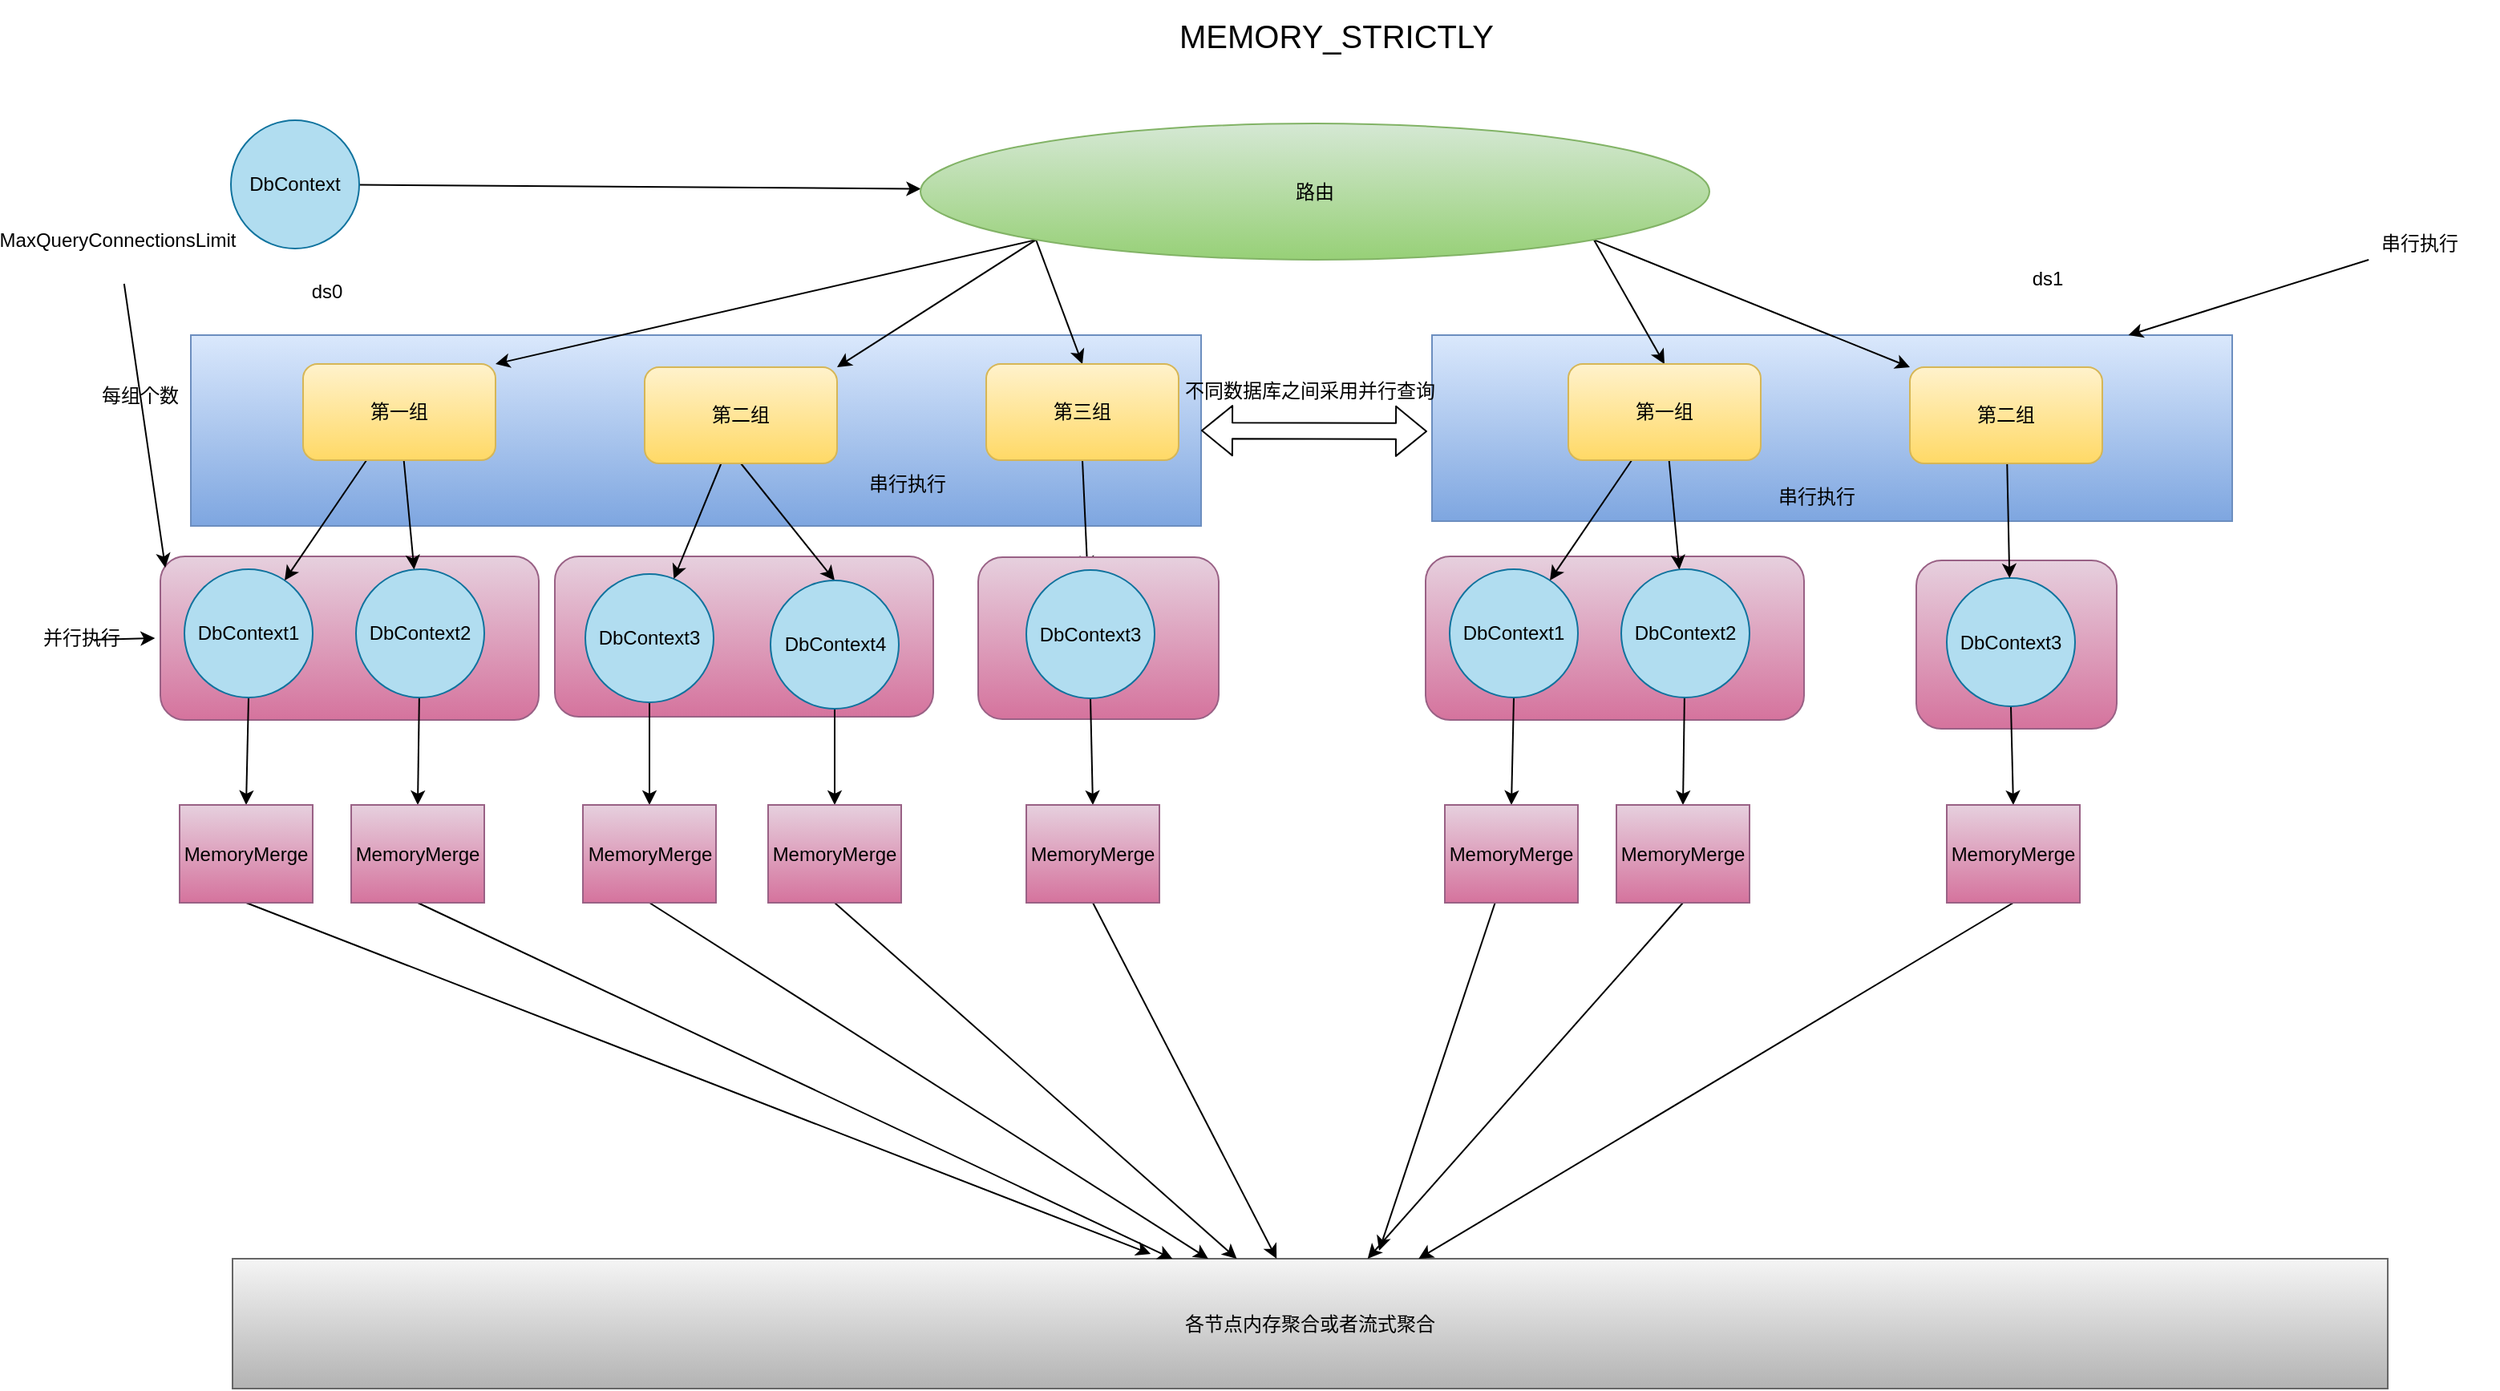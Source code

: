 <mxfile>
    <diagram id="KxxCYpZG0IE6xKD5vY3F" name="第 1 页">
        <mxGraphModel dx="1134" dy="760" grid="0" gridSize="10" guides="1" tooltips="1" connect="1" arrows="1" fold="1" page="1" pageScale="1" pageWidth="827" pageHeight="1169" background="#ffffff" math="0" shadow="0">
            <root>
                <mxCell id="0"/>
                <mxCell id="1" parent="0"/>
                <mxCell id="103" value="" style="rounded=0;whiteSpace=wrap;html=1;gradientColor=#7ea6e0;fillColor=#dae8fc;strokeColor=#6c8ebf;" parent="1" vertex="1">
                    <mxGeometry x="902" y="323" width="499" height="116" as="geometry"/>
                </mxCell>
                <mxCell id="27" value="" style="rounded=1;whiteSpace=wrap;html=1;gradientColor=#d5739d;fillColor=#e6d0de;strokeColor=#996185;" parent="1" vertex="1">
                    <mxGeometry x="355" y="461" width="236" height="100" as="geometry"/>
                </mxCell>
                <mxCell id="25" value="" style="rounded=1;whiteSpace=wrap;html=1;gradientColor=#d5739d;fillColor=#e6d0de;strokeColor=#996185;" parent="1" vertex="1">
                    <mxGeometry x="109" y="461" width="236" height="102" as="geometry"/>
                </mxCell>
                <mxCell id="22" value="" style="rounded=0;whiteSpace=wrap;html=1;gradientColor=#7ea6e0;fillColor=#dae8fc;strokeColor=#6c8ebf;" parent="1" vertex="1">
                    <mxGeometry x="128" y="323" width="630" height="119" as="geometry"/>
                </mxCell>
                <mxCell id="15" style="edgeStyle=none;html=1;strokeColor=#000000;" parent="1" source="2" target="9" edge="1">
                    <mxGeometry relative="1" as="geometry"/>
                </mxCell>
                <mxCell id="2" value="&lt;font color=&quot;#000000&quot;&gt;DbContext&lt;/font&gt;" style="ellipse;whiteSpace=wrap;html=1;aspect=fixed;fillColor=#b1ddf0;strokeColor=#10739e;" parent="1" vertex="1">
                    <mxGeometry x="153" y="189" width="80" height="80" as="geometry"/>
                </mxCell>
                <mxCell id="155" style="edgeStyle=none;html=1;exitX=0;exitY=1;exitDx=0;exitDy=0;entryX=1;entryY=0;entryDx=0;entryDy=0;strokeColor=#000000;" parent="1" source="9" target="13" edge="1">
                    <mxGeometry relative="1" as="geometry"/>
                </mxCell>
                <mxCell id="156" style="edgeStyle=none;html=1;exitX=0;exitY=1;exitDx=0;exitDy=0;entryX=1;entryY=0;entryDx=0;entryDy=0;strokeColor=#000000;" parent="1" source="9" target="14" edge="1">
                    <mxGeometry relative="1" as="geometry"/>
                </mxCell>
                <mxCell id="158" style="edgeStyle=none;html=1;exitX=0;exitY=1;exitDx=0;exitDy=0;entryX=0.5;entryY=0;entryDx=0;entryDy=0;strokeColor=#000000;" parent="1" source="9" target="64" edge="1">
                    <mxGeometry relative="1" as="geometry"/>
                </mxCell>
                <mxCell id="159" style="edgeStyle=none;html=1;exitX=1;exitY=1;exitDx=0;exitDy=0;entryX=0.5;entryY=0;entryDx=0;entryDy=0;strokeColor=#000000;" parent="1" source="9" target="118" edge="1">
                    <mxGeometry relative="1" as="geometry"/>
                </mxCell>
                <mxCell id="160" style="edgeStyle=none;html=1;exitX=1;exitY=1;exitDx=0;exitDy=0;entryX=0;entryY=0;entryDx=0;entryDy=0;strokeColor=#000000;" parent="1" source="9" target="121" edge="1">
                    <mxGeometry relative="1" as="geometry"/>
                </mxCell>
                <mxCell id="9" value="&lt;font color=&quot;#000000&quot;&gt;路由&lt;/font&gt;" style="ellipse;whiteSpace=wrap;html=1;gradientColor=#97d077;fillColor=#d5e8d4;strokeColor=#82b366;" parent="1" vertex="1">
                    <mxGeometry x="583" y="191" width="492" height="85" as="geometry"/>
                </mxCell>
                <mxCell id="80" style="edgeStyle=none;html=1;exitX=0.5;exitY=1;exitDx=0;exitDy=0;entryX=0.5;entryY=0;entryDx=0;entryDy=0;strokeColor=#000000;" parent="1" source="10" target="77" edge="1">
                    <mxGeometry relative="1" as="geometry"/>
                </mxCell>
                <mxCell id="10" value="&lt;font color=&quot;#000000&quot;&gt;DbContext1&lt;/font&gt;" style="ellipse;whiteSpace=wrap;html=1;aspect=fixed;fillColor=#b1ddf0;strokeColor=#10739e;" parent="1" vertex="1">
                    <mxGeometry x="124" y="469" width="80" height="80" as="geometry"/>
                </mxCell>
                <mxCell id="79" style="edgeStyle=none;html=1;entryX=0.5;entryY=0;entryDx=0;entryDy=0;strokeColor=#000000;" parent="1" source="11" target="78" edge="1">
                    <mxGeometry relative="1" as="geometry"/>
                </mxCell>
                <mxCell id="11" value="&lt;font color=&quot;#000000&quot;&gt;DbContext2&lt;/font&gt;" style="ellipse;whiteSpace=wrap;html=1;aspect=fixed;fillColor=#b1ddf0;strokeColor=#10739e;" parent="1" vertex="1">
                    <mxGeometry x="231" y="469" width="80" height="80" as="geometry"/>
                </mxCell>
                <mxCell id="88" style="edgeStyle=none;html=1;exitX=0.5;exitY=1;exitDx=0;exitDy=0;entryX=0.5;entryY=0;entryDx=0;entryDy=0;strokeColor=#000000;" parent="1" source="12" target="85" edge="1">
                    <mxGeometry relative="1" as="geometry"/>
                </mxCell>
                <mxCell id="12" value="&lt;font color=&quot;#000000&quot;&gt;DbContext3&lt;/font&gt;" style="ellipse;whiteSpace=wrap;html=1;aspect=fixed;fillColor=#b1ddf0;strokeColor=#10739e;" parent="1" vertex="1">
                    <mxGeometry x="374" y="472" width="80" height="80" as="geometry"/>
                </mxCell>
                <mxCell id="18" style="edgeStyle=none;html=1;strokeColor=#000000;" parent="1" source="13" target="10" edge="1">
                    <mxGeometry relative="1" as="geometry"/>
                </mxCell>
                <mxCell id="19" style="edgeStyle=none;html=1;strokeColor=#000000;" parent="1" source="13" target="11" edge="1">
                    <mxGeometry relative="1" as="geometry"/>
                </mxCell>
                <mxCell id="13" value="&lt;font color=&quot;#000000&quot;&gt;第一组&lt;/font&gt;" style="rounded=1;whiteSpace=wrap;html=1;gradientColor=#ffd966;fillColor=#fff2cc;strokeColor=#d6b656;" parent="1" vertex="1">
                    <mxGeometry x="198" y="341" width="120" height="60" as="geometry"/>
                </mxCell>
                <mxCell id="20" style="edgeStyle=none;html=1;strokeColor=#000000;" parent="1" source="14" target="12" edge="1">
                    <mxGeometry relative="1" as="geometry"/>
                </mxCell>
                <mxCell id="72" style="edgeStyle=none;html=1;exitX=0.5;exitY=1;exitDx=0;exitDy=0;entryX=0.5;entryY=0;entryDx=0;entryDy=0;strokeColor=#000000;" parent="1" source="14" target="71" edge="1">
                    <mxGeometry relative="1" as="geometry"/>
                </mxCell>
                <mxCell id="14" value="&lt;font color=&quot;#000000&quot;&gt;第二组&lt;/font&gt;" style="rounded=1;whiteSpace=wrap;html=1;gradientColor=#ffd966;fillColor=#fff2cc;strokeColor=#d6b656;" parent="1" vertex="1">
                    <mxGeometry x="411" y="343" width="120" height="60" as="geometry"/>
                </mxCell>
                <mxCell id="23" value="&lt;font color=&quot;#000000&quot;&gt;串行执行&lt;/font&gt;" style="text;html=1;strokeColor=none;fillColor=none;align=center;verticalAlign=middle;whiteSpace=wrap;rounded=0;" parent="1" vertex="1">
                    <mxGeometry x="526" y="406" width="98" height="20" as="geometry"/>
                </mxCell>
                <mxCell id="36" value="&lt;font color=&quot;#000000&quot;&gt;各节点内存聚合或者流式聚合&lt;/font&gt;" style="rounded=0;whiteSpace=wrap;html=1;gradientColor=#b3b3b3;fillColor=#f5f5f5;strokeColor=#666666;" parent="1" vertex="1">
                    <mxGeometry x="154" y="899" width="1344" height="81" as="geometry"/>
                </mxCell>
                <mxCell id="73" style="edgeStyle=none;html=1;exitX=0.5;exitY=1;exitDx=0;exitDy=0;strokeColor=#000000;" parent="1" source="64" target="68" edge="1">
                    <mxGeometry relative="1" as="geometry"/>
                </mxCell>
                <mxCell id="64" value="&lt;font color=&quot;#000000&quot;&gt;第三组&lt;/font&gt;" style="rounded=1;whiteSpace=wrap;html=1;gradientColor=#ffd966;fillColor=#fff2cc;strokeColor=#d6b656;" parent="1" vertex="1">
                    <mxGeometry x="624" y="341" width="120" height="60" as="geometry"/>
                </mxCell>
                <mxCell id="67" value="" style="rounded=1;whiteSpace=wrap;html=1;gradientColor=#d5739d;fillColor=#e6d0de;strokeColor=#996185;" parent="1" vertex="1">
                    <mxGeometry x="619" y="461.5" width="150" height="101" as="geometry"/>
                </mxCell>
                <mxCell id="94" style="edgeStyle=none;html=1;exitX=0.5;exitY=1;exitDx=0;exitDy=0;entryX=0.5;entryY=0;entryDx=0;entryDy=0;strokeColor=#000000;" parent="1" source="68" target="93" edge="1">
                    <mxGeometry relative="1" as="geometry"/>
                </mxCell>
                <mxCell id="68" value="&lt;font color=&quot;#000000&quot;&gt;DbContext3&lt;/font&gt;" style="ellipse;whiteSpace=wrap;html=1;aspect=fixed;fillColor=#b1ddf0;strokeColor=#10739e;" parent="1" vertex="1">
                    <mxGeometry x="649" y="469.5" width="80" height="80" as="geometry"/>
                </mxCell>
                <mxCell id="70" style="edgeStyle=none;html=1;exitX=1;exitY=0.5;exitDx=0;exitDy=0;strokeColor=#000000;" parent="1" edge="1">
                    <mxGeometry relative="1" as="geometry">
                        <mxPoint x="105.667" y="512" as="targetPoint"/>
                        <mxPoint x="68" y="513" as="sourcePoint"/>
                    </mxGeometry>
                </mxCell>
                <mxCell id="69" value="&lt;font color=&quot;#000000&quot;&gt;并行执行&lt;/font&gt;" style="text;html=1;strokeColor=none;fillColor=none;align=center;verticalAlign=middle;whiteSpace=wrap;rounded=0;" parent="1" vertex="1">
                    <mxGeometry x="25" y="501" width="70" height="22" as="geometry"/>
                </mxCell>
                <mxCell id="87" style="edgeStyle=none;html=1;exitX=0.5;exitY=1;exitDx=0;exitDy=0;strokeColor=#000000;" parent="1" source="71" target="86" edge="1">
                    <mxGeometry relative="1" as="geometry"/>
                </mxCell>
                <mxCell id="71" value="&lt;font color=&quot;#000000&quot;&gt;DbContext4&lt;/font&gt;" style="ellipse;whiteSpace=wrap;html=1;aspect=fixed;fillColor=#b1ddf0;strokeColor=#10739e;" parent="1" vertex="1">
                    <mxGeometry x="489.5" y="476" width="80" height="80" as="geometry"/>
                </mxCell>
                <mxCell id="84" style="edgeStyle=none;html=1;exitX=0.5;exitY=1;exitDx=0;exitDy=0;entryX=0.426;entryY=-0.037;entryDx=0;entryDy=0;strokeColor=#000000;entryPerimeter=0;" parent="1" source="77" target="36" edge="1">
                    <mxGeometry relative="1" as="geometry">
                        <mxPoint x="180.75" y="708" as="targetPoint"/>
                    </mxGeometry>
                </mxCell>
                <mxCell id="77" value="&lt;font color=&quot;#000000&quot;&gt;MemoryMerge&lt;/font&gt;" style="rounded=0;whiteSpace=wrap;html=1;gradientColor=#d5739d;fillColor=#e6d0de;strokeColor=#996185;" parent="1" vertex="1">
                    <mxGeometry x="121" y="616" width="83" height="61" as="geometry"/>
                </mxCell>
                <mxCell id="83" style="edgeStyle=none;html=1;exitX=0.5;exitY=1;exitDx=0;exitDy=0;strokeColor=#000000;" parent="1" source="78" target="36" edge="1">
                    <mxGeometry relative="1" as="geometry">
                        <mxPoint x="248.508" y="708" as="targetPoint"/>
                    </mxGeometry>
                </mxCell>
                <mxCell id="78" value="&lt;span style=&quot;color: rgb(0 , 0 , 0)&quot;&gt;MemoryMerge&lt;/span&gt;" style="rounded=0;whiteSpace=wrap;html=1;gradientColor=#d5739d;fillColor=#e6d0de;strokeColor=#996185;" parent="1" vertex="1">
                    <mxGeometry x="228" y="616" width="83" height="61" as="geometry"/>
                </mxCell>
                <mxCell id="91" style="edgeStyle=none;html=1;exitX=0.5;exitY=1;exitDx=0;exitDy=0;strokeColor=#000000;" parent="1" source="85" target="36" edge="1">
                    <mxGeometry relative="1" as="geometry">
                        <mxPoint x="413.893" y="874" as="targetPoint"/>
                    </mxGeometry>
                </mxCell>
                <mxCell id="85" value="&lt;span style=&quot;color: rgb(0 , 0 , 0)&quot;&gt;MemoryMerge&lt;/span&gt;" style="rounded=0;whiteSpace=wrap;html=1;gradientColor=#d5739d;fillColor=#e6d0de;strokeColor=#996185;" parent="1" vertex="1">
                    <mxGeometry x="372.5" y="616" width="83" height="61" as="geometry"/>
                </mxCell>
                <mxCell id="92" style="edgeStyle=none;html=1;exitX=0.5;exitY=1;exitDx=0;exitDy=0;strokeColor=#000000;" parent="1" source="86" target="36" edge="1">
                    <mxGeometry relative="1" as="geometry">
                        <mxPoint x="530" y="865" as="targetPoint"/>
                    </mxGeometry>
                </mxCell>
                <mxCell id="86" value="&lt;span style=&quot;color: rgb(0 , 0 , 0)&quot;&gt;MemoryMerge&lt;/span&gt;" style="rounded=0;whiteSpace=wrap;html=1;gradientColor=#d5739d;fillColor=#e6d0de;strokeColor=#996185;" parent="1" vertex="1">
                    <mxGeometry x="488" y="616" width="83" height="61" as="geometry"/>
                </mxCell>
                <mxCell id="97" style="edgeStyle=none;html=1;exitX=0.5;exitY=1;exitDx=0;exitDy=0;strokeColor=#000000;" parent="1" source="93" target="36" edge="1">
                    <mxGeometry relative="1" as="geometry">
                        <mxPoint x="691" y="845" as="targetPoint"/>
                    </mxGeometry>
                </mxCell>
                <mxCell id="93" value="&lt;span style=&quot;color: rgb(0 , 0 , 0)&quot;&gt;MemoryMerge&lt;/span&gt;" style="rounded=0;whiteSpace=wrap;html=1;gradientColor=#d5739d;fillColor=#e6d0de;strokeColor=#996185;" parent="1" vertex="1">
                    <mxGeometry x="649" y="616" width="83" height="61" as="geometry"/>
                </mxCell>
                <mxCell id="100" value="&lt;font color=&quot;#000000&quot; style=&quot;font-size: 20px&quot;&gt;MEMORY_STRICTLY&lt;/font&gt;" style="text;html=1;strokeColor=none;fillColor=none;align=center;verticalAlign=middle;whiteSpace=wrap;rounded=0;" parent="1" vertex="1">
                    <mxGeometry x="676" y="114" width="333" height="43" as="geometry"/>
                </mxCell>
                <mxCell id="101" value="" style="rounded=1;whiteSpace=wrap;html=1;gradientColor=#d5739d;fillColor=#e6d0de;strokeColor=#996185;" parent="1" vertex="1">
                    <mxGeometry x="1204" y="463.5" width="125" height="105" as="geometry"/>
                </mxCell>
                <mxCell id="102" value="" style="rounded=1;whiteSpace=wrap;html=1;gradientColor=#d5739d;fillColor=#e6d0de;strokeColor=#996185;" parent="1" vertex="1">
                    <mxGeometry x="898" y="461" width="236" height="102" as="geometry"/>
                </mxCell>
                <mxCell id="110" style="edgeStyle=none;html=1;exitX=0.5;exitY=1;exitDx=0;exitDy=0;entryX=0.5;entryY=0;entryDx=0;entryDy=0;strokeColor=#000000;" parent="1" source="111" target="134" edge="1">
                    <mxGeometry relative="1" as="geometry"/>
                </mxCell>
                <mxCell id="111" value="&lt;font color=&quot;#000000&quot;&gt;DbContext1&lt;/font&gt;" style="ellipse;whiteSpace=wrap;html=1;aspect=fixed;fillColor=#b1ddf0;strokeColor=#10739e;" parent="1" vertex="1">
                    <mxGeometry x="913" y="469" width="80" height="80" as="geometry"/>
                </mxCell>
                <mxCell id="112" style="edgeStyle=none;html=1;entryX=0.5;entryY=0;entryDx=0;entryDy=0;strokeColor=#000000;" parent="1" source="113" target="136" edge="1">
                    <mxGeometry relative="1" as="geometry"/>
                </mxCell>
                <mxCell id="113" value="&lt;font color=&quot;#000000&quot;&gt;DbContext2&lt;/font&gt;" style="ellipse;whiteSpace=wrap;html=1;aspect=fixed;fillColor=#b1ddf0;strokeColor=#10739e;" parent="1" vertex="1">
                    <mxGeometry x="1020" y="469" width="80" height="80" as="geometry"/>
                </mxCell>
                <mxCell id="114" style="edgeStyle=none;html=1;exitX=0.5;exitY=1;exitDx=0;exitDy=0;entryX=0.5;entryY=0;entryDx=0;entryDy=0;strokeColor=#000000;" parent="1" source="115" target="140" edge="1">
                    <mxGeometry relative="1" as="geometry"/>
                </mxCell>
                <mxCell id="115" value="&lt;font color=&quot;#000000&quot;&gt;DbContext3&lt;/font&gt;" style="ellipse;whiteSpace=wrap;html=1;aspect=fixed;fillColor=#b1ddf0;strokeColor=#10739e;" parent="1" vertex="1">
                    <mxGeometry x="1223" y="474.5" width="80" height="80" as="geometry"/>
                </mxCell>
                <mxCell id="116" style="edgeStyle=none;html=1;strokeColor=#000000;" parent="1" source="118" target="111" edge="1">
                    <mxGeometry relative="1" as="geometry"/>
                </mxCell>
                <mxCell id="117" style="edgeStyle=none;html=1;strokeColor=#000000;" parent="1" source="118" target="113" edge="1">
                    <mxGeometry relative="1" as="geometry"/>
                </mxCell>
                <mxCell id="118" value="&lt;font color=&quot;#000000&quot;&gt;第一组&lt;/font&gt;" style="rounded=1;whiteSpace=wrap;html=1;gradientColor=#ffd966;fillColor=#fff2cc;strokeColor=#d6b656;" parent="1" vertex="1">
                    <mxGeometry x="987" y="341" width="120" height="60" as="geometry"/>
                </mxCell>
                <mxCell id="119" style="edgeStyle=none;html=1;strokeColor=#000000;" parent="1" source="121" target="115" edge="1">
                    <mxGeometry relative="1" as="geometry"/>
                </mxCell>
                <mxCell id="121" value="&lt;font color=&quot;#000000&quot;&gt;第二组&lt;/font&gt;" style="rounded=1;whiteSpace=wrap;html=1;gradientColor=#ffd966;fillColor=#fff2cc;strokeColor=#d6b656;" parent="1" vertex="1">
                    <mxGeometry x="1200" y="343" width="120" height="60" as="geometry"/>
                </mxCell>
                <mxCell id="122" style="edgeStyle=none;html=1;strokeColor=#000000;" parent="1" source="123" target="103" edge="1">
                    <mxGeometry relative="1" as="geometry"/>
                </mxCell>
                <mxCell id="123" value="&lt;font color=&quot;#000000&quot;&gt;串行执行&lt;/font&gt;" style="text;html=1;strokeColor=none;fillColor=none;align=center;verticalAlign=middle;whiteSpace=wrap;rounded=0;" parent="1" vertex="1">
                    <mxGeometry x="1469" y="256" width="98" height="20" as="geometry"/>
                </mxCell>
                <mxCell id="170" style="edgeStyle=none;html=1;entryX=0.532;entryY=-0.062;entryDx=0;entryDy=0;entryPerimeter=0;strokeColor=#000000;" parent="1" source="134" target="36" edge="1">
                    <mxGeometry relative="1" as="geometry"/>
                </mxCell>
                <mxCell id="134" value="&lt;span style=&quot;color: rgb(0 , 0 , 0)&quot;&gt;MemoryMerge&lt;/span&gt;" style="rounded=0;whiteSpace=wrap;html=1;gradientColor=#d5739d;fillColor=#e6d0de;strokeColor=#996185;" parent="1" vertex="1">
                    <mxGeometry x="910" y="616" width="83" height="61" as="geometry"/>
                </mxCell>
                <mxCell id="135" style="edgeStyle=none;html=1;exitX=0.5;exitY=1;exitDx=0;exitDy=0;strokeColor=#000000;" parent="1" source="136" target="36" edge="1">
                    <mxGeometry relative="1" as="geometry">
                        <mxPoint x="1037.508" y="708" as="targetPoint"/>
                    </mxGeometry>
                </mxCell>
                <mxCell id="136" value="&lt;span style=&quot;color: rgb(0 , 0 , 0)&quot;&gt;MemoryMerge&lt;/span&gt;" style="rounded=0;whiteSpace=wrap;html=1;gradientColor=#d5739d;fillColor=#e6d0de;strokeColor=#996185;" parent="1" vertex="1">
                    <mxGeometry x="1017" y="616" width="83" height="61" as="geometry"/>
                </mxCell>
                <mxCell id="139" style="edgeStyle=none;html=1;exitX=0.5;exitY=1;exitDx=0;exitDy=0;strokeColor=#000000;" parent="1" source="140" target="36" edge="1">
                    <mxGeometry relative="1" as="geometry">
                        <mxPoint x="1217.084" y="874" as="targetPoint"/>
                    </mxGeometry>
                </mxCell>
                <mxCell id="140" value="&lt;span style=&quot;color: rgb(0 , 0 , 0)&quot;&gt;MemoryMerge&lt;/span&gt;" style="rounded=0;whiteSpace=wrap;html=1;gradientColor=#d5739d;fillColor=#e6d0de;strokeColor=#996185;" parent="1" vertex="1">
                    <mxGeometry x="1223" y="616" width="83" height="61" as="geometry"/>
                </mxCell>
                <mxCell id="164" value="&lt;font color=&quot;#000000&quot;&gt;ds0&lt;/font&gt;" style="text;html=1;strokeColor=none;fillColor=none;align=center;verticalAlign=middle;whiteSpace=wrap;rounded=0;" parent="1" vertex="1">
                    <mxGeometry x="193" y="286" width="40" height="20" as="geometry"/>
                </mxCell>
                <mxCell id="165" value="&lt;font color=&quot;#000000&quot;&gt;ds1&lt;/font&gt;" style="text;html=1;strokeColor=none;fillColor=none;align=center;verticalAlign=middle;whiteSpace=wrap;rounded=0;" parent="1" vertex="1">
                    <mxGeometry x="1266" y="278" width="40" height="20" as="geometry"/>
                </mxCell>
                <mxCell id="166" value="&lt;font color=&quot;#000000&quot;&gt;串行执行&lt;/font&gt;" style="text;html=1;strokeColor=none;fillColor=none;align=center;verticalAlign=middle;whiteSpace=wrap;rounded=0;" parent="1" vertex="1">
                    <mxGeometry x="1093" y="414" width="98" height="20" as="geometry"/>
                </mxCell>
                <mxCell id="167" value="" style="shape=flexArrow;endArrow=classic;startArrow=classic;html=1;strokeColor=#000000;exitX=1;exitY=0.5;exitDx=0;exitDy=0;" parent="1" source="22" edge="1">
                    <mxGeometry width="100" height="100" relative="1" as="geometry">
                        <mxPoint x="781" y="444" as="sourcePoint"/>
                        <mxPoint x="899" y="383" as="targetPoint"/>
                    </mxGeometry>
                </mxCell>
                <mxCell id="168" value="&lt;font color=&quot;#000000&quot;&gt;不同数据库之间采用并行查询&lt;/font&gt;" style="text;html=1;strokeColor=none;fillColor=none;align=center;verticalAlign=middle;whiteSpace=wrap;rounded=0;" parent="1" vertex="1">
                    <mxGeometry x="718" y="341" width="216" height="33" as="geometry"/>
                </mxCell>
                <mxCell id="172" style="edgeStyle=none;html=1;entryX=0.013;entryY=0.069;entryDx=0;entryDy=0;entryPerimeter=0;strokeColor=#000000;" parent="1" source="171" target="25" edge="1">
                    <mxGeometry relative="1" as="geometry"/>
                </mxCell>
                <mxCell id="171" value="&lt;font color=&quot;#000000&quot;&gt;MaxQueryConnectionsLimit&lt;/font&gt;" style="text;html=1;strokeColor=none;fillColor=none;align=center;verticalAlign=middle;whiteSpace=wrap;rounded=0;" parent="1" vertex="1">
                    <mxGeometry x="28" y="237" width="109" height="54" as="geometry"/>
                </mxCell>
                <mxCell id="173" value="&lt;font color=&quot;#000000&quot;&gt;每组个数&lt;/font&gt;" style="text;html=1;strokeColor=none;fillColor=none;align=center;verticalAlign=middle;whiteSpace=wrap;rounded=0;" parent="1" vertex="1">
                    <mxGeometry x="59" y="351" width="75" height="19" as="geometry"/>
                </mxCell>
            </root>
        </mxGraphModel>
    </diagram>
</mxfile>